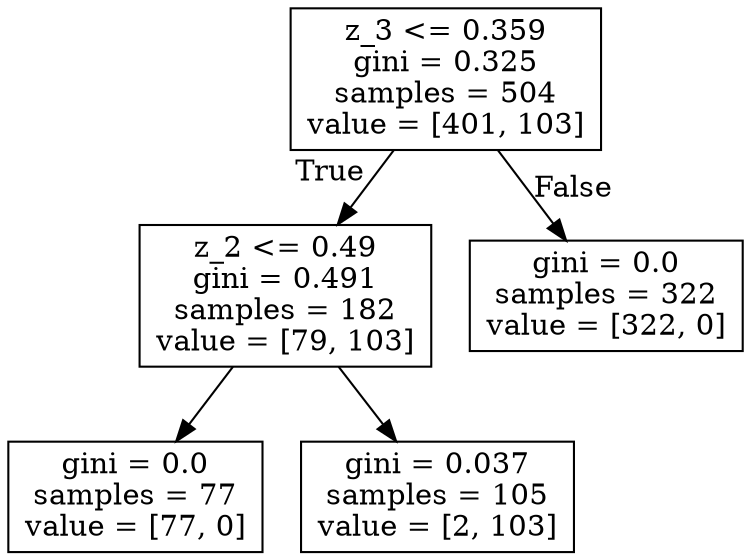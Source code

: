 digraph Tree {
node [shape=box] ;
0 [label="z_3 <= 0.359\ngini = 0.325\nsamples = 504\nvalue = [401, 103]"] ;
1 [label="z_2 <= 0.49\ngini = 0.491\nsamples = 182\nvalue = [79, 103]"] ;
0 -> 1 [labeldistance=2.5, labelangle=45, headlabel="True"] ;
3 [label="gini = 0.0\nsamples = 77\nvalue = [77, 0]"] ;
1 -> 3 ;
4 [label="gini = 0.037\nsamples = 105\nvalue = [2, 103]"] ;
1 -> 4 ;
2 [label="gini = 0.0\nsamples = 322\nvalue = [322, 0]"] ;
0 -> 2 [labeldistance=2.5, labelangle=-45, headlabel="False"] ;
}